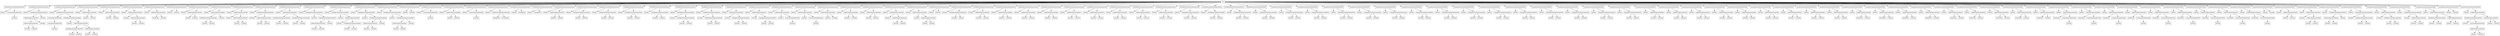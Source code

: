 digraph Ast {
	rankdir=TD;
	node [shape=box];
	139941314341584 [label="Ast"];
	139941314339184 [label="VariableDeclarationStatementNode"];
	139941314341584 -> 139941314339184;
	139941314341008 [label="IdNode"];
	139941314339184 -> 139941314341008;
	139941314338800 [label="UnaryAtomNumberNode"];
	139941314339184 -> 139941314338800;
	139941314340288 [label="IntNode"];
	139941314338800 -> 139941314340288;
	139941314340480 [label="VariableDeclarationStatementNode"];
	139941314341584 -> 139941314340480;
	139941314340912 [label="IdNode"];
	139941314340480 -> 139941314340912;
	139941314341392 [label="MultiplicativeExpressionNode"];
	139941314340480 -> 139941314341392;
	139941314338992 [label="AdditiveExpressionNode"];
	139941314341392 -> 139941314338992;
	139941314342688 [label="AdditiveExpressionNode"];
	139941314338992 -> 139941314342688;
	139941314337936 [label="IntNode"];
	139941314342688 -> 139941314337936;
	139941314339808 [label="IntNode"];
	139941314342688 -> 139941314339808;
	139941314342448 [label="IntNode"];
	139941314338992 -> 139941314342448;
	139941314343120 [label="IntNode"];
	139941314341392 -> 139941314343120;
	139941314343216 [label="VariableDeclarationStatementNode"];
	139941314341584 -> 139941314343216;
	139941314337648 [label="IdNode"];
	139941314343216 -> 139941314337648;
	139941314339424 [label="MultiplicativeExpressionNode"];
	139941314343216 -> 139941314339424;
	139941314341248 [label="UnaryAtomNumberNode"];
	139941314339424 -> 139941314341248;
	139941314343168 [label="UnaryAtomNumberNode"];
	139941314341248 -> 139941314343168;
	139941314341344 [label="IntNode"];
	139941314343168 -> 139941314341344;
	139941314340144 [label="MultiplicativeExpressionNode"];
	139941314339424 -> 139941314340144;
	139941314341536 [label="IntNode"];
	139941314340144 -> 139941314341536;
	139941314340672 [label="AdditiveExpressionNode"];
	139941314340144 -> 139941314340672;
	139941314343504 [label="MultiplicativeExpressionNode"];
	139941314340672 -> 139941314343504;
	139941314344464 [label="IntNode"];
	139941314343504 -> 139941314344464;
	139941314344560 [label="IntNode"];
	139941314343504 -> 139941314344560;
	139941314342736 [label="AdditiveExpressionNode"];
	139941314340672 -> 139941314342736;
	139941314341824 [label="IntNode"];
	139941314342736 -> 139941314341824;
	139941314341728 [label="IntNode"];
	139941314342736 -> 139941314341728;
	139941314338512 [label="VariableDeclarationStatementNode"];
	139941314341584 -> 139941314338512;
	139941314340768 [label="IdNode"];
	139941314338512 -> 139941314340768;
	139941314339088 [label="AdditiveExpressionNode"];
	139941314338512 -> 139941314339088;
	139941314342016 [label="IntNode"];
	139941314339088 -> 139941314342016;
	139941314340048 [label="IntNode"];
	139941314339088 -> 139941314340048;
	139941314344128 [label="VariableDeclarationStatementNode"];
	139941314341584 -> 139941314344128;
	139941314340384 [label="IdNode"];
	139941314344128 -> 139941314340384;
	139941314339376 [label="AdditiveExpressionNode"];
	139941314344128 -> 139941314339376;
	139941314344272 [label="IntNode"];
	139941314339376 -> 139941314344272;
	139941314343840 [label="IntNode"];
	139941314339376 -> 139941314343840;
	139941314341440 [label="VariableDeclarationStatementNode"];
	139941314341584 -> 139941314341440;
	139941314340576 [label="IdNode"];
	139941314341440 -> 139941314340576;
	139941314342928 [label="AdditiveExpressionNode"];
	139941314341440 -> 139941314342928;
	139941314343408 [label="IntNode"];
	139941314342928 -> 139941314343408;
	139941314342784 [label="AdditiveExpressionNode"];
	139941314342928 -> 139941314342784;
	139941314342160 [label="IntNode"];
	139941314342784 -> 139941314342160;
	139941314342352 [label="IntNode"];
	139941314342784 -> 139941314342352;
	139941314343888 [label="VariableDeclarationStatementNode"];
	139941314341584 -> 139941314343888;
	139941314340240 [label="IdNode"];
	139941314343888 -> 139941314340240;
	139941314344320 [label="AdditiveExpressionNode"];
	139941314343888 -> 139941314344320;
	139941314346672 [label="FloatNode"];
	139941314344320 -> 139941314346672;
	139941314344080 [label="IntNode"];
	139941314344320 -> 139941314344080;
	139941314345376 [label="VariableDeclarationStatementNode"];
	139941314341584 -> 139941314345376;
	139941314344800 [label="IdNode"];
	139941314345376 -> 139941314344800;
	139941314344992 [label="IntNode"];
	139941314345376 -> 139941314344992;
	139941314345184 [label="VariableDeclarationStatementNode"];
	139941314341584 -> 139941314345184;
	139941314344176 [label="IdNode"];
	139941314345184 -> 139941314344176;
	139941314346096 [label="AdditiveExpressionNode"];
	139941314345184 -> 139941314346096;
	139941314345040 [label="IdNode"];
	139941314346096 -> 139941314345040;
	139941314345616 [label="IntNode"];
	139941314346096 -> 139941314345616;
	139941314343648 [label="VariableDeclarationStatementNode"];
	139941314341584 -> 139941314343648;
	139941314345808 [label="IdNode"];
	139941314343648 -> 139941314345808;
	139941314337216 [label="AdditiveExpressionNode"];
	139941314343648 -> 139941314337216;
	139941314337792 [label="MultiplicativeExpressionNode"];
	139941314337216 -> 139941314337792;
	139941314343696 [label="IntNode"];
	139941314337792 -> 139941314343696;
	139941314338032 [label="IntNode"];
	139941314337792 -> 139941314338032;
	139941314337312 [label="IntNode"];
	139941314337216 -> 139941314337312;
	139941314336976 [label="VariableDeclarationStatementNode"];
	139941314341584 -> 139941314336976;
	139941314344896 [label="IdNode"];
	139941314336976 -> 139941314344896;
	139941314336592 [label="AdditiveExpressionNode"];
	139941314336976 -> 139941314336592;
	139941314337024 [label="IntNode"];
	139941314336592 -> 139941314337024;
	139941314336640 [label="AdditiveExpressionNode"];
	139941314336592 -> 139941314336640;
	139941314336832 [label="IntNode"];
	139941314336640 -> 139941314336832;
	139941314336736 [label="IntNode"];
	139941314336640 -> 139941314336736;
	139941314336304 [label="VariableDeclarationStatementNode"];
	139941314341584 -> 139941314336304;
	139941314337168 [label="IdNode"];
	139941314336304 -> 139941314337168;
	139941314335920 [label="MultiplicativeExpressionNode"];
	139941314336304 -> 139941314335920;
	139941314336352 [label="IntNode"];
	139941314335920 -> 139941314336352;
	139941314335968 [label="AdditiveExpressionNode"];
	139941314335920 -> 139941314335968;
	139941314336160 [label="IntNode"];
	139941314335968 -> 139941314336160;
	139941314336064 [label="IntNode"];
	139941314335968 -> 139941314336064;
	139941314335632 [label="VariableDeclarationStatementNode"];
	139941314341584 -> 139941314335632;
	139941314336496 [label="IdNode"];
	139941314335632 -> 139941314336496;
	139941314335008 [label="AdditiveExpressionNode"];
	139941314335632 -> 139941314335008;
	139941314335392 [label="MultiplicativeExpressionNode"];
	139941314335008 -> 139941314335392;
	139941314335680 [label="IntNode"];
	139941314335392 -> 139941314335680;
	139941314335488 [label="IntNode"];
	139941314335392 -> 139941314335488;
	139941314335104 [label="MultiplicativeExpressionNode"];
	139941314335008 -> 139941314335104;
	139941314335296 [label="IntNode"];
	139941314335104 -> 139941314335296;
	139941314335200 [label="IntNode"];
	139941314335104 -> 139941314335200;
	139941314334768 [label="VariableDeclarationStatementNode"];
	139941314341584 -> 139941314334768;
	139941314335776 [label="IdNode"];
	139941314334768 -> 139941314335776;
	139941314334144 [label="MultiplicativeExpressionNode"];
	139941314334768 -> 139941314334144;
	139941314334816 [label="IntNode"];
	139941314334144 -> 139941314334816;
	139941314334240 [label="MultiplicativeExpressionNode"];
	139941314334144 -> 139941314334240;
	139941314334432 [label="AdditiveExpressionNode"];
	139941314334240 -> 139941314334432;
	139941314334624 [label="IntNode"];
	139941314334432 -> 139941314334624;
	139941314334528 [label="IntNode"];
	139941314334432 -> 139941314334528;
	139941314334384 [label="IntNode"];
	139941314334240 -> 139941314334384;
	139941314333904 [label="VariableDeclarationStatementNode"];
	139941314341584 -> 139941314333904;
	139941314334960 [label="IdNode"];
	139941314333904 -> 139941314334960;
	139941314333328 [label="MultiplicativeExpressionNode"];
	139941314333904 -> 139941314333328;
	139941314333952 [label="IntNode"];
	139941314333328 -> 139941314333952;
	139941314333376 [label="AdditiveExpressionNode"];
	139941314333328 -> 139941314333376;
	139941314333760 [label="IntNode"];
	139941314333376 -> 139941314333760;
	139941314333472 [label="MultiplicativeExpressionNode"];
	139941314333376 -> 139941314333472;
	139941314333664 [label="IntNode"];
	139941314333472 -> 139941314333664;
	139941314333568 [label="IntNode"];
	139941314333472 -> 139941314333568;
	139941314333040 [label="VariableDeclarationStatementNode"];
	139941314341584 -> 139941314333040;
	139941314334048 [label="IdNode"];
	139941314333040 -> 139941314334048;
	139941314332416 [label="MultiplicativeExpressionNode"];
	139941314333040 -> 139941314332416;
	139941314333088 [label="IntNode"];
	139941314332416 -> 139941314333088;
	139941314332512 [label="MultiplicativeExpressionNode"];
	139941314332416 -> 139941314332512;
	139941314332704 [label="AdditiveExpressionNode"];
	139941314332512 -> 139941314332704;
	139941314332896 [label="IntNode"];
	139941314332704 -> 139941314332896;
	139941314332800 [label="IntNode"];
	139941314332704 -> 139941314332800;
	139941314332656 [label="IntNode"];
	139941314332512 -> 139941314332656;
	139941314332176 [label="VariableDeclarationStatementNode"];
	139941314341584 -> 139941314332176;
	139941314333184 [label="IdNode"];
	139941314332176 -> 139941314333184;
	139941314331552 [label="MultiplicativeExpressionNode"];
	139941314332176 -> 139941314331552;
	139941314332224 [label="IntNode"];
	139941314331552 -> 139941314332224;
	139941314331648 [label="MultiplicativeExpressionNode"];
	139941314331552 -> 139941314331648;
	139941314331840 [label="AdditiveExpressionNode"];
	139941314331648 -> 139941314331840;
	139941314332032 [label="IntNode"];
	139941314331840 -> 139941314332032;
	139941314331936 [label="IntNode"];
	139941314331840 -> 139941314331936;
	139941314331792 [label="IntNode"];
	139941314331648 -> 139941314331792;
	139941314331312 [label="VariableDeclarationStatementNode"];
	139941314341584 -> 139941314331312;
	139941314332320 [label="IdNode"];
	139941314331312 -> 139941314332320;
	139941314331360 [label="IntNode"];
	139941314331312 -> 139941314331360;
	139941314331024 [label="VariableDeclarationStatementNode"];
	139941314341584 -> 139941314331024;
	139941314331456 [label="IdNode"];
	139941314331024 -> 139941314331456;
	139941314330880 [label="UnaryAtomNumberNode"];
	139941314331024 -> 139941314330880;
	139941314331072 [label="IntNode"];
	139941314330880 -> 139941314331072;
	139941314215888 [label="VariableDeclarationStatementNode"];
	139941314341584 -> 139941314215888;
	139941314331168 [label="IdNode"];
	139941314215888 -> 139941314331168;
	139941314215648 [label="AdditiveExpressionNode"];
	139941314215888 -> 139941314215648;
	139941314330688 [label="IdNode"];
	139941314215648 -> 139941314330688;
	139941314215744 [label="IntNode"];
	139941314215648 -> 139941314215744;
	139941314215408 [label="VariableDeclarationStatementNode"];
	139941314341584 -> 139941314215408;
	139941314330784 [label="IdNode"];
	139941314215408 -> 139941314330784;
	139941314215264 [label="UnaryAtomNumberNode"];
	139941314215408 -> 139941314215264;
	139941314215456 [label="IntNode"];
	139941314215264 -> 139941314215456;
	139941314215024 [label="VariableDeclarationStatementNode"];
	139941314341584 -> 139941314215024;
	139941314215600 [label="IdNode"];
	139941314215024 -> 139941314215600;
	139941314214784 [label="AdditiveStringExpressionNode"];
	139941314215024 -> 139941314214784;
	139941314215072 [label="StringNode"];
	139941314214784 -> 139941314215072;
	139941314214880 [label="StringNode"];
	139941314214784 -> 139941314214880;
	139941314214544 [label="VariableDeclarationStatementNode"];
	139941314341584 -> 139941314214544;
	139941314215168 [label="IdNode"];
	139941314214544 -> 139941314215168;
	139941314214592 [label="StringNode"];
	139941314214544 -> 139941314214592;
	139941314214256 [label="VariableDeclarationStatementNode"];
	139941314341584 -> 139941314214256;
	139941314214688 [label="IdNode"];
	139941314214256 -> 139941314214688;
	139941314214304 [label="StringNode"];
	139941314214256 -> 139941314214304;
	139941314213968 [label="VariableDeclarationStatementNode"];
	139941314341584 -> 139941314213968;
	139941314214400 [label="IdNode"];
	139941314213968 -> 139941314214400;
	139941314213728 [label="AdditiveExpressionNode"];
	139941314213968 -> 139941314213728;
	139941314214016 [label="IntNode"];
	139941314213728 -> 139941314214016;
	139941314213824 [label="IdNode"];
	139941314213728 -> 139941314213824;
	139941314213488 [label="VariableDeclarationStatementNode"];
	139941314341584 -> 139941314213488;
	139941314214112 [label="IdNode"];
	139941314213488 -> 139941314214112;
	139941314213248 [label="MultiplicativeExpressionNode"];
	139941314213488 -> 139941314213248;
	139941314213536 [label="IdNode"];
	139941314213248 -> 139941314213536;
	139941314213344 [label="IntNode"];
	139941314213248 -> 139941314213344;
	139941314213008 [label="VariableDeclarationStatementNode"];
	139941314341584 -> 139941314213008;
	139941314213680 [label="IdNode"];
	139941314213008 -> 139941314213680;
	139941314212768 [label="MultiplicativeExpressionNode"];
	139941314213008 -> 139941314212768;
	139941314213056 [label="IntNode"];
	139941314212768 -> 139941314213056;
	139941314212864 [label="IntNode"];
	139941314212768 -> 139941314212864;
	139941314212528 [label="VariableDeclarationStatementNode"];
	139941314341584 -> 139941314212528;
	139941314213152 [label="IdNode"];
	139941314212528 -> 139941314213152;
	139941314212288 [label="MultiplicativeExpressionNode"];
	139941314212528 -> 139941314212288;
	139941314212576 [label="IntNode"];
	139941314212288 -> 139941314212576;
	139941314212384 [label="IntNode"];
	139941314212288 -> 139941314212384;
	139941314212048 [label="VariableDeclarationStatementNode"];
	139941314341584 -> 139941314212048;
	139941314212672 [label="IdNode"];
	139941314212048 -> 139941314212672;
	139941314211808 [label="MultiplicativeExpressionNode"];
	139941314212048 -> 139941314211808;
	139941314212096 [label="IntNode"];
	139941314211808 -> 139941314212096;
	139941314211904 [label="IntNode"];
	139941314211808 -> 139941314211904;
	139941314211568 [label="VariableDeclarationStatementNode"];
	139941314341584 -> 139941314211568;
	139941314212192 [label="IdNode"];
	139941314211568 -> 139941314212192;
	139941314211136 [label="MultiplicativeExpressionNode"];
	139941314211568 -> 139941314211136;
	139941314211616 [label="IntNode"];
	139941314211136 -> 139941314211616;
	139941314211232 [label="MultiplicativeExpressionNode"];
	139941314211136 -> 139941314211232;
	139941314211424 [label="IntNode"];
	139941314211232 -> 139941314211424;
	139941314211328 [label="IntNode"];
	139941314211232 -> 139941314211328;
	139941314210896 [label="VariableDeclarationStatementNode"];
	139941314341584 -> 139941314210896;
	139941314211712 [label="IdNode"];
	139941314210896 -> 139941314211712;
	139941314210464 [label="MultiplicativeExpressionNode"];
	139941314210896 -> 139941314210464;
	139941314210944 [label="IntNode"];
	139941314210464 -> 139941314210944;
	139941314210560 [label="MultiplicativeExpressionNode"];
	139941314210464 -> 139941314210560;
	139941314210752 [label="IntNode"];
	139941314210560 -> 139941314210752;
	139941314210656 [label="IntNode"];
	139941314210560 -> 139941314210656;
	139941314210224 [label="VariableDeclarationStatementNode"];
	139941314341584 -> 139941314210224;
	139941314211040 [label="IdNode"];
	139941314210224 -> 139941314211040;
	139941314209792 [label="AdditiveExpressionNode"];
	139941314210224 -> 139941314209792;
	139941314210272 [label="IntNode"];
	139941314209792 -> 139941314210272;
	139941314209888 [label="MultiplicativeExpressionNode"];
	139941314209792 -> 139941314209888;
	139941314210080 [label="IntNode"];
	139941314209888 -> 139941314210080;
	139941314209984 [label="IntNode"];
	139941314209888 -> 139941314209984;
	139941314209552 [label="VariableDeclarationStatementNode"];
	139941314341584 -> 139941314209552;
	139941314210368 [label="IdNode"];
	139941314209552 -> 139941314210368;
	139941314209120 [label="AdditiveExpressionNode"];
	139941314209552 -> 139941314209120;
	139941314209600 [label="IntNode"];
	139941314209120 -> 139941314209600;
	139941314209216 [label="MultiplicativeExpressionNode"];
	139941314209120 -> 139941314209216;
	139941314209408 [label="IntNode"];
	139941314209216 -> 139941314209408;
	139941314209312 [label="IntNode"];
	139941314209216 -> 139941314209312;
	139941314208880 [label="VariableDeclarationStatementNode"];
	139941314341584 -> 139941314208880;
	139941314209744 [label="IdNode"];
	139941314208880 -> 139941314209744;
	139941314208544 [label="AdditiveExpressionNode"];
	139941314208880 -> 139941314208544;
	139941314208928 [label="IntNode"];
	139941314208544 -> 139941314208928;
	139941314208640 [label="UnaryAtomNumberNode"];
	139941314208544 -> 139941314208640;
	139941314208736 [label="IntNode"];
	139941314208640 -> 139941314208736;
	139941314208304 [label="VariableDeclarationStatementNode"];
	139941314341584 -> 139941314208304;
	139941314209072 [label="IdNode"];
	139941314208304 -> 139941314209072;
	139941314207968 [label="AdditiveExpressionNode"];
	139941314208304 -> 139941314207968;
	139941314208352 [label="IntNode"];
	139941314207968 -> 139941314208352;
	139941314208064 [label="UnaryAtomNumberNode"];
	139941314207968 -> 139941314208064;
	139941314208160 [label="IntNode"];
	139941314208064 -> 139941314208160;
	139941314207728 [label="VariableDeclarationStatementNode"];
	139941314341584 -> 139941314207728;
	139941314208496 [label="IdNode"];
	139941314207728 -> 139941314208496;
	139941314207488 [label="AdditiveExpressionNode"];
	139941314207728 -> 139941314207488;
	139941314207776 [label="IntNode"];
	139941314207488 -> 139941314207776;
	139941314207584 [label="IntNode"];
	139941314207488 -> 139941314207584;
	139941314207248 [label="VariableDeclarationStatementNode"];
	139941314341584 -> 139941314207248;
	139941314207920 [label="IdNode"];
	139941314207248 -> 139941314207920;
	139941314207008 [label="AdditiveExpressionNode"];
	139941314207248 -> 139941314207008;
	139941314207296 [label="IntNode"];
	139941314207008 -> 139941314207296;
	139941314207104 [label="IntNode"];
	139941314207008 -> 139941314207104;
	139941314206768 [label="VariableDeclarationStatementNode"];
	139941314341584 -> 139941314206768;
	139941314207440 [label="IdNode"];
	139941314206768 -> 139941314207440;
	139941314206528 [label="AdditiveExpressionNode"];
	139941314206768 -> 139941314206528;
	139941314206816 [label="IntNode"];
	139941314206528 -> 139941314206816;
	139941314206624 [label="IntNode"];
	139941314206528 -> 139941314206624;
	139941314206288 [label="VariableDeclarationStatementNode"];
	139941314341584 -> 139941314206288;
	139941314206960 [label="IdNode"];
	139941314206288 -> 139941314206960;
	139941314205904 [label="AdditiveExpressionNode"];
	139941314206288 -> 139941314205904;
	139941314206336 [label="IntNode"];
	139941314205904 -> 139941314206336;
	139941314205952 [label="AdditiveExpressionNode"];
	139941314205904 -> 139941314205952;
	139941314206144 [label="IntNode"];
	139941314205952 -> 139941314206144;
	139941314206048 [label="IntNode"];
	139941314205952 -> 139941314206048;
	139941314205616 [label="VariableDeclarationStatementNode"];
	139941314341584 -> 139941314205616;
	139941314206480 [label="IdNode"];
	139941314205616 -> 139941314206480;
	139941314205232 [label="AdditiveExpressionNode"];
	139941314205616 -> 139941314205232;
	139941314205664 [label="IntNode"];
	139941314205232 -> 139941314205664;
	139941314205280 [label="AdditiveExpressionNode"];
	139941314205232 -> 139941314205280;
	139941314205472 [label="IdNode"];
	139941314205280 -> 139941314205472;
	139941314205376 [label="IntNode"];
	139941314205280 -> 139941314205376;
	139941314204944 [label="VariableDeclarationStatementNode"];
	139941314341584 -> 139941314204944;
	139941314205808 [label="IdNode"];
	139941314204944 -> 139941314205808;
	139941314204992 [label="IntNode"];
	139941314204944 -> 139941314204992;
	139941314204656 [label="VariableDeclarationStatementNode"];
	139941314341584 -> 139941314204656;
	139941314205136 [label="IdNode"];
	139941314204656 -> 139941314205136;
	139941314204416 [label="MultiplicativeExpressionNode"];
	139941314204656 -> 139941314204416;
	139941314204704 [label="IntNode"];
	139941314204416 -> 139941314204704;
	139941314204512 [label="IdNode"];
	139941314204416 -> 139941314204512;
	139941314204176 [label="VariableDeclarationStatementNode"];
	139941314341584 -> 139941314204176;
	139941314204800 [label="IdNode"];
	139941314204176 -> 139941314204800;
	139941314203936 [label="AdditiveExpressionNode"];
	139941314204176 -> 139941314203936;
	139941314204224 [label="IntNode"];
	139941314203936 -> 139941314204224;
	139941314204032 [label="IntNode"];
	139941314203936 -> 139941314204032;
	139941314203696 [label="VariableDeclarationStatementNode"];
	139941314341584 -> 139941314203696;
	139941314204320 [label="IdNode"];
	139941314203696 -> 139941314204320;
	139941314203456 [label="AdditiveExpressionNode"];
	139941314203696 -> 139941314203456;
	139941314203744 [label="IntNode"];
	139941314203456 -> 139941314203744;
	139941314203552 [label="IntNode"];
	139941314203456 -> 139941314203552;
	139941314203216 [label="VariableDeclarationStatementNode"];
	139941314341584 -> 139941314203216;
	139941314203888 [label="IdNode"];
	139941314203216 -> 139941314203888;
	139941314202976 [label="AdditiveExpressionNode"];
	139941314203216 -> 139941314202976;
	139941314203264 [label="IntNode"];
	139941314202976 -> 139941314203264;
	139941314203072 [label="IntNode"];
	139941314202976 -> 139941314203072;
	139941314202736 [label="VariableDeclarationStatementNode"];
	139941314341584 -> 139941314202736;
	139941314203408 [label="IdNode"];
	139941314202736 -> 139941314203408;
	139941314202496 [label="AdditiveExpressionNode"];
	139941314202736 -> 139941314202496;
	139941314202784 [label="IntNode"];
	139941314202496 -> 139941314202784;
	139941314202592 [label="IntNode"];
	139941314202496 -> 139941314202592;
	139941314202256 [label="VariableDeclarationStatementNode"];
	139941314341584 -> 139941314202256;
	139941314202928 [label="IdNode"];
	139941314202256 -> 139941314202928;
	139941314202016 [label="AdditiveExpressionNode"];
	139941314202256 -> 139941314202016;
	139941314202304 [label="IntNode"];
	139941314202016 -> 139941314202304;
	139941314202112 [label="IntNode"];
	139941314202016 -> 139941314202112;
	139941314201776 [label="VariableDeclarationStatementNode"];
	139941314341584 -> 139941314201776;
	139941314202448 [label="IdNode"];
	139941314201776 -> 139941314202448;
	139941314201536 [label="AdditiveExpressionNode"];
	139941314201776 -> 139941314201536;
	139941314201824 [label="IntNode"];
	139941314201536 -> 139941314201824;
	139941314201632 [label="IntNode"];
	139941314201536 -> 139941314201632;
	139941314201296 [label="VariableDeclarationStatementNode"];
	139941314341584 -> 139941314201296;
	139941314201968 [label="IdNode"];
	139941314201296 -> 139941314201968;
	139941314201056 [label="AdditiveExpressionNode"];
	139941314201296 -> 139941314201056;
	139941314201344 [label="IntNode"];
	139941314201056 -> 139941314201344;
	139941314201152 [label="IntNode"];
	139941314201056 -> 139941314201152;
	139941314200816 [label="VariableDeclarationStatementNode"];
	139941314341584 -> 139941314200816;
	139941314201488 [label="IdNode"];
	139941314200816 -> 139941314201488;
	139941314200576 [label="AdditiveExpressionNode"];
	139941314200816 -> 139941314200576;
	139941314200864 [label="IntNode"];
	139941314200576 -> 139941314200864;
	139941314200672 [label="IntNode"];
	139941314200576 -> 139941314200672;
	139941314200336 [label="VariableDeclarationStatementNode"];
	139941314341584 -> 139941314200336;
	139941314201008 [label="IdNode"];
	139941314200336 -> 139941314201008;
	139941314200096 [label="AdditiveExpressionNode"];
	139941314200336 -> 139941314200096;
	139941314200384 [label="IntNode"];
	139941314200096 -> 139941314200384;
	139941314200192 [label="IntNode"];
	139941314200096 -> 139941314200192;
	139941314199856 [label="VariableDeclarationStatementNode"];
	139941314341584 -> 139941314199856;
	139941314200528 [label="IdNode"];
	139941314199856 -> 139941314200528;
	139941314166736 [label="MultiplicativeExpressionNode"];
	139941314199856 -> 139941314166736;
	139941314199760 [label="IntNode"];
	139941314166736 -> 139941314199760;
	139941314199664 [label="IntNode"];
	139941314166736 -> 139941314199664;
	139941314166496 [label="VariableDeclarationStatementNode"];
	139941314341584 -> 139941314166496;
	139941314200048 [label="IdNode"];
	139941314166496 -> 139941314200048;
	139941314166256 [label="MultiplicativeExpressionNode"];
	139941314166496 -> 139941314166256;
	139941314166544 [label="IntNode"];
	139941314166256 -> 139941314166544;
	139941314166352 [label="IntNode"];
	139941314166256 -> 139941314166352;
	139941314166016 [label="VariableDeclarationStatementNode"];
	139941314341584 -> 139941314166016;
	139941314166640 [label="IdNode"];
	139941314166016 -> 139941314166640;
	139941314165776 [label="MultiplicativeExpressionNode"];
	139941314166016 -> 139941314165776;
	139941314166064 [label="IntNode"];
	139941314165776 -> 139941314166064;
	139941314165872 [label="IntNode"];
	139941314165776 -> 139941314165872;
	139941314165536 [label="VariableDeclarationStatementNode"];
	139941314341584 -> 139941314165536;
	139941314166160 [label="IdNode"];
	139941314165536 -> 139941314166160;
	139941314165296 [label="MultiplicativeExpressionNode"];
	139941314165536 -> 139941314165296;
	139941314165584 [label="IntNode"];
	139941314165296 -> 139941314165584;
	139941314165392 [label="IntNode"];
	139941314165296 -> 139941314165392;
	139941314165056 [label="VariableDeclarationStatementNode"];
	139941314341584 -> 139941314165056;
	139941314165680 [label="IdNode"];
	139941314165056 -> 139941314165680;
	139941314164816 [label="MultiplicativeExpressionNode"];
	139941314165056 -> 139941314164816;
	139941314165104 [label="IntNode"];
	139941314164816 -> 139941314165104;
	139941314164912 [label="IntNode"];
	139941314164816 -> 139941314164912;
	139941314164576 [label="VariableDeclarationStatementNode"];
	139941314341584 -> 139941314164576;
	139941314165200 [label="IdNode"];
	139941314164576 -> 139941314165200;
	139941314164336 [label="MultiplicativeExpressionNode"];
	139941314164576 -> 139941314164336;
	139941314164624 [label="IntNode"];
	139941314164336 -> 139941314164624;
	139941314164432 [label="IntNode"];
	139941314164336 -> 139941314164432;
	139941314164096 [label="VariableDeclarationStatementNode"];
	139941314341584 -> 139941314164096;
	139941314164720 [label="IdNode"];
	139941314164096 -> 139941314164720;
	139941314163856 [label="MultiplicativeExpressionNode"];
	139941314164096 -> 139941314163856;
	139941314164144 [label="IntNode"];
	139941314163856 -> 139941314164144;
	139941314163952 [label="IntNode"];
	139941314163856 -> 139941314163952;
	139941314163616 [label="VariableDeclarationStatementNode"];
	139941314341584 -> 139941314163616;
	139941314164240 [label="IdNode"];
	139941314163616 -> 139941314164240;
	139941314163376 [label="MultiplicativeExpressionNode"];
	139941314163616 -> 139941314163376;
	139941314163664 [label="IntNode"];
	139941314163376 -> 139941314163664;
	139941314163472 [label="IntNode"];
	139941314163376 -> 139941314163472;
	139941314163136 [label="VariableDeclarationStatementNode"];
	139941314341584 -> 139941314163136;
	139941314163760 [label="IdNode"];
	139941314163136 -> 139941314163760;
	139941314162896 [label="MultiplicativeExpressionNode"];
	139941314163136 -> 139941314162896;
	139941314163184 [label="IntNode"];
	139941314162896 -> 139941314163184;
	139941314162992 [label="IntNode"];
	139941314162896 -> 139941314162992;
	139941314162656 [label="VariableDeclarationStatementNode"];
	139941314341584 -> 139941314162656;
	139941314163280 [label="IdNode"];
	139941314162656 -> 139941314163280;
	139941314162416 [label="MultiplicativeExpressionNode"];
	139941314162656 -> 139941314162416;
	139941314162704 [label="IntNode"];
	139941314162416 -> 139941314162704;
	139941314162512 [label="IntNode"];
	139941314162416 -> 139941314162512;
	139941314162176 [label="VariableDeclarationStatementNode"];
	139941314341584 -> 139941314162176;
	139941314162800 [label="IdNode"];
	139941314162176 -> 139941314162800;
	139941314161936 [label="MultiplicativeExpressionNode"];
	139941314162176 -> 139941314161936;
	139941314162224 [label="IntNode"];
	139941314161936 -> 139941314162224;
	139941314162032 [label="IntNode"];
	139941314161936 -> 139941314162032;
	139941314161696 [label="VariableDeclarationStatementNode"];
	139941314341584 -> 139941314161696;
	139941314162320 [label="IdNode"];
	139941314161696 -> 139941314162320;
	139941314161456 [label="MultiplicativeExpressionNode"];
	139941314161696 -> 139941314161456;
	139941314161744 [label="IntNode"];
	139941314161456 -> 139941314161744;
	139941314161552 [label="IntNode"];
	139941314161456 -> 139941314161552;
	139941314161216 [label="VariableDeclarationStatementNode"];
	139941314341584 -> 139941314161216;
	139941314161840 [label="IdNode"];
	139941314161216 -> 139941314161840;
	139941314160976 [label="MultiplicativeExpressionNode"];
	139941314161216 -> 139941314160976;
	139941314161264 [label="IntNode"];
	139941314160976 -> 139941314161264;
	139941314161072 [label="IntNode"];
	139941314160976 -> 139941314161072;
	139941314160736 [label="VariableDeclarationStatementNode"];
	139941314341584 -> 139941314160736;
	139941314161360 [label="IdNode"];
	139941314160736 -> 139941314161360;
	139941314160496 [label="MultiplicativeExpressionNode"];
	139941314160736 -> 139941314160496;
	139941314160784 [label="IntNode"];
	139941314160496 -> 139941314160784;
	139941314160592 [label="IntNode"];
	139941314160496 -> 139941314160592;
	139941314160256 [label="VariableDeclarationStatementNode"];
	139941314341584 -> 139941314160256;
	139941314160880 [label="IdNode"];
	139941314160256 -> 139941314160880;
	139941314160016 [label="MultiplicativeExpressionNode"];
	139941314160256 -> 139941314160016;
	139941314160304 [label="IntNode"];
	139941314160016 -> 139941314160304;
	139941314160112 [label="IntNode"];
	139941314160016 -> 139941314160112;
	139941314159776 [label="VariableDeclarationStatementNode"];
	139941314341584 -> 139941314159776;
	139941314160400 [label="IdNode"];
	139941314159776 -> 139941314160400;
	139941314159536 [label="MultiplicativeExpressionNode"];
	139941314159776 -> 139941314159536;
	139941314159824 [label="IntNode"];
	139941314159536 -> 139941314159824;
	139941314159632 [label="IntNode"];
	139941314159536 -> 139941314159632;
	139941314159296 [label="VariableDeclarationStatementNode"];
	139941314341584 -> 139941314159296;
	139941314159920 [label="IdNode"];
	139941314159296 -> 139941314159920;
	139941314159056 [label="MultiplicativeExpressionNode"];
	139941314159296 -> 139941314159056;
	139941314159344 [label="IntNode"];
	139941314159056 -> 139941314159344;
	139941314159152 [label="IntNode"];
	139941314159056 -> 139941314159152;
	139941314158816 [label="VariableDeclarationStatementNode"];
	139941314341584 -> 139941314158816;
	139941314159440 [label="IdNode"];
	139941314158816 -> 139941314159440;
	139941314158576 [label="MultiplicativeExpressionNode"];
	139941314158816 -> 139941314158576;
	139941314158864 [label="IntNode"];
	139941314158576 -> 139941314158864;
	139941314158672 [label="IntNode"];
	139941314158576 -> 139941314158672;
	139941314158336 [label="VariableDeclarationStatementNode"];
	139941314341584 -> 139941314158336;
	139941314158960 [label="IdNode"];
	139941314158336 -> 139941314158960;
	139941314158096 [label="AdditiveExpressionNode"];
	139941314158336 -> 139941314158096;
	139941314158384 [label="IntNode"];
	139941314158096 -> 139941314158384;
	139941314158192 [label="IntNode"];
	139941314158096 -> 139941314158192;
	139941314157856 [label="VariableDeclarationStatementNode"];
	139941314341584 -> 139941314157856;
	139941314158480 [label="IdNode"];
	139941314157856 -> 139941314158480;
	139941314157616 [label="AdditiveExpressionNode"];
	139941314157856 -> 139941314157616;
	139941314157904 [label="IntNode"];
	139941314157616 -> 139941314157904;
	139941314157712 [label="IntNode"];
	139941314157616 -> 139941314157712;
	139941314157376 [label="VariableDeclarationStatementNode"];
	139941314341584 -> 139941314157376;
	139941314158048 [label="IdNode"];
	139941314157376 -> 139941314158048;
	139941314157136 [label="AdditiveExpressionNode"];
	139941314157376 -> 139941314157136;
	139941314157424 [label="IntNode"];
	139941314157136 -> 139941314157424;
	139941314157232 [label="IntNode"];
	139941314157136 -> 139941314157232;
	139941314156896 [label="VariableDeclarationStatementNode"];
	139941314341584 -> 139941314156896;
	139941314157568 [label="IdNode"];
	139941314156896 -> 139941314157568;
	139941314156656 [label="AdditiveExpressionNode"];
	139941314156896 -> 139941314156656;
	139941314156944 [label="IntNode"];
	139941314156656 -> 139941314156944;
	139941314156752 [label="IntNode"];
	139941314156656 -> 139941314156752;
	139941314156416 [label="VariableDeclarationStatementNode"];
	139941314341584 -> 139941314156416;
	139941314157088 [label="IdNode"];
	139941314156416 -> 139941314157088;
	139941314156176 [label="AdditiveExpressionNode"];
	139941314156416 -> 139941314156176;
	139941314156464 [label="IntNode"];
	139941314156176 -> 139941314156464;
	139941314156272 [label="IntNode"];
	139941314156176 -> 139941314156272;
	139941314155936 [label="VariableDeclarationStatementNode"];
	139941314341584 -> 139941314155936;
	139941314156608 [label="IdNode"];
	139941314155936 -> 139941314156608;
	139941314155648 [label="AdditiveExpressionNode"];
	139941314155936 -> 139941314155648;
	139941314155984 [label="IntNode"];
	139941314155648 -> 139941314155984;
	139941314155744 [label="IntNode"];
	139941314155648 -> 139941314155744;
	139941314155408 [label="VariableDeclarationStatementNode"];
	139941314341584 -> 139941314155408;
	139941314156128 [label="IdNode"];
	139941314155408 -> 139941314156128;
	139941314155168 [label="AdditiveExpressionNode"];
	139941314155408 -> 139941314155168;
	139941314155456 [label="IntNode"];
	139941314155168 -> 139941314155456;
	139941314155264 [label="IntNode"];
	139941314155168 -> 139941314155264;
	139941314154928 [label="VariableDeclarationStatementNode"];
	139941314341584 -> 139941314154928;
	139941314155600 [label="IdNode"];
	139941314154928 -> 139941314155600;
	139941314154688 [label="AdditiveExpressionNode"];
	139941314154928 -> 139941314154688;
	139941314154976 [label="IntNode"];
	139941314154688 -> 139941314154976;
	139941314154784 [label="IntNode"];
	139941314154688 -> 139941314154784;
	139941314154448 [label="VariableDeclarationStatementNode"];
	139941314341584 -> 139941314154448;
	139941314155120 [label="IdNode"];
	139941314154448 -> 139941314155120;
	139941314154208 [label="AdditiveExpressionNode"];
	139941314154448 -> 139941314154208;
	139941314154496 [label="IntNode"];
	139941314154208 -> 139941314154496;
	139941314154304 [label="IntNode"];
	139941314154208 -> 139941314154304;
	139941314153968 [label="VariableDeclarationStatementNode"];
	139941314341584 -> 139941314153968;
	139941314154640 [label="IdNode"];
	139941314153968 -> 139941314154640;
	139941314153728 [label="AdditiveExpressionNode"];
	139941314153968 -> 139941314153728;
	139941314154016 [label="FloatNode"];
	139941314153728 -> 139941314154016;
	139941314153824 [label="IntNode"];
	139941314153728 -> 139941314153824;
	139941314153488 [label="VariableDeclarationStatementNode"];
	139941314341584 -> 139941314153488;
	139941314154160 [label="IdNode"];
	139941314153488 -> 139941314154160;
	139941314153248 [label="AdditiveExpressionNode"];
	139941314153488 -> 139941314153248;
	139941314153536 [label="FloatNode"];
	139941314153248 -> 139941314153536;
	139941314153344 [label="IntNode"];
	139941314153248 -> 139941314153344;
	139941314153008 [label="VariableDeclarationStatementNode"];
	139941314341584 -> 139941314153008;
	139941314153680 [label="IdNode"];
	139941314153008 -> 139941314153680;
	139941314152768 [label="AdditiveExpressionNode"];
	139941314153008 -> 139941314152768;
	139941314153056 [label="FloatNode"];
	139941314152768 -> 139941314153056;
	139941314152864 [label="IntNode"];
	139941314152768 -> 139941314152864;
	139941314152528 [label="VariableDeclarationStatementNode"];
	139941314341584 -> 139941314152528;
	139941314153200 [label="IdNode"];
	139941314152528 -> 139941314153200;
	139941314152288 [label="AdditiveExpressionNode"];
	139941314152528 -> 139941314152288;
	139941314152576 [label="FloatNode"];
	139941314152288 -> 139941314152576;
	139941314152384 [label="IntNode"];
	139941314152288 -> 139941314152384;
	139941314152048 [label="VariableDeclarationStatementNode"];
	139941314341584 -> 139941314152048;
	139941314152720 [label="IdNode"];
	139941314152048 -> 139941314152720;
	139941314151808 [label="AdditiveExpressionNode"];
	139941314152048 -> 139941314151808;
	139941314152096 [label="FloatNode"];
	139941314151808 -> 139941314152096;
	139941314151904 [label="IntNode"];
	139941314151808 -> 139941314151904;
	139941314151568 [label="VariableDeclarationStatementNode"];
	139941314341584 -> 139941314151568;
	139941314152240 [label="IdNode"];
	139941314151568 -> 139941314152240;
	139941314151328 [label="AdditiveExpressionNode"];
	139941314151568 -> 139941314151328;
	139941314151616 [label="FloatNode"];
	139941314151328 -> 139941314151616;
	139941314151424 [label="IntNode"];
	139941314151328 -> 139941314151424;
	139941314151088 [label="VariableDeclarationStatementNode"];
	139941314341584 -> 139941314151088;
	139941314151760 [label="IdNode"];
	139941314151088 -> 139941314151760;
	139941314150848 [label="AdditiveExpressionNode"];
	139941314151088 -> 139941314150848;
	139941314151136 [label="FloatNode"];
	139941314150848 -> 139941314151136;
	139941314150944 [label="IntNode"];
	139941314150848 -> 139941314150944;
	139941314150608 [label="VariableDeclarationStatementNode"];
	139941314341584 -> 139941314150608;
	139941314151280 [label="IdNode"];
	139941314150608 -> 139941314151280;
	139941314133920 [label="AdditiveExpressionNode"];
	139941314150608 -> 139941314133920;
	139941314150656 [label="FloatNode"];
	139941314133920 -> 139941314150656;
	139941314150464 [label="IntNode"];
	139941314133920 -> 139941314150464;
	139941314133680 [label="VariableDeclarationStatementNode"];
	139941314341584 -> 139941314133680;
	139941314150800 [label="IdNode"];
	139941314133680 -> 139941314150800;
	139941314133440 [label="AdditiveExpressionNode"];
	139941314133680 -> 139941314133440;
	139941314133728 [label="FloatNode"];
	139941314133440 -> 139941314133728;
	139941314133536 [label="IntNode"];
	139941314133440 -> 139941314133536;
	139941314133200 [label="VariableDeclarationStatementNode"];
	139941314341584 -> 139941314133200;
	139941314133872 [label="IdNode"];
	139941314133200 -> 139941314133872;
	139941314132864 [label="AdditiveExpressionNode"];
	139941314133200 -> 139941314132864;
	139941314133248 [label="FloatNode"];
	139941314132864 -> 139941314133248;
	139941314132960 [label="UnaryAtomNumberNode"];
	139941314132864 -> 139941314132960;
	139941314133056 [label="IntNode"];
	139941314132960 -> 139941314133056;
	139941314132624 [label="VariableDeclarationStatementNode"];
	139941314341584 -> 139941314132624;
	139941314133392 [label="IdNode"];
	139941314132624 -> 139941314133392;
	139941314132288 [label="AdditiveExpressionNode"];
	139941314132624 -> 139941314132288;
	139941314132672 [label="FloatNode"];
	139941314132288 -> 139941314132672;
	139941314132384 [label="UnaryAtomNumberNode"];
	139941314132288 -> 139941314132384;
	139941314132480 [label="IntNode"];
	139941314132384 -> 139941314132480;
	139941314132048 [label="VariableDeclarationStatementNode"];
	139941314341584 -> 139941314132048;
	139941314132816 [label="IdNode"];
	139941314132048 -> 139941314132816;
	139941314131712 [label="AdditiveExpressionNode"];
	139941314132048 -> 139941314131712;
	139941314132096 [label="FloatNode"];
	139941314131712 -> 139941314132096;
	139941314131808 [label="UnaryAtomNumberNode"];
	139941314131712 -> 139941314131808;
	139941314131904 [label="IntNode"];
	139941314131808 -> 139941314131904;
	139941314131472 [label="VariableDeclarationStatementNode"];
	139941314341584 -> 139941314131472;
	139941314132240 [label="IdNode"];
	139941314131472 -> 139941314132240;
	139941314131136 [label="AdditiveExpressionNode"];
	139941314131472 -> 139941314131136;
	139941314131520 [label="FloatNode"];
	139941314131136 -> 139941314131520;
	139941314131232 [label="UnaryAtomNumberNode"];
	139941314131136 -> 139941314131232;
	139941314131328 [label="IntNode"];
	139941314131232 -> 139941314131328;
	139941314130896 [label="VariableDeclarationStatementNode"];
	139941314341584 -> 139941314130896;
	139941314131664 [label="IdNode"];
	139941314130896 -> 139941314131664;
	139941314130560 [label="AdditiveExpressionNode"];
	139941314130896 -> 139941314130560;
	139941314130944 [label="FloatNode"];
	139941314130560 -> 139941314130944;
	139941314130656 [label="UnaryAtomNumberNode"];
	139941314130560 -> 139941314130656;
	139941314130752 [label="IntNode"];
	139941314130656 -> 139941314130752;
	139941314130320 [label="VariableDeclarationStatementNode"];
	139941314341584 -> 139941314130320;
	139941314131088 [label="IdNode"];
	139941314130320 -> 139941314131088;
	139941314129984 [label="AdditiveExpressionNode"];
	139941314130320 -> 139941314129984;
	139941314130368 [label="FloatNode"];
	139941314129984 -> 139941314130368;
	139941314130080 [label="UnaryAtomNumberNode"];
	139941314129984 -> 139941314130080;
	139941314130176 [label="IntNode"];
	139941314130080 -> 139941314130176;
	139941314129744 [label="VariableDeclarationStatementNode"];
	139941314341584 -> 139941314129744;
	139941314130512 [label="IdNode"];
	139941314129744 -> 139941314130512;
	139941314129408 [label="AdditiveExpressionNode"];
	139941314129744 -> 139941314129408;
	139941314129792 [label="FloatNode"];
	139941314129408 -> 139941314129792;
	139941314129504 [label="UnaryAtomNumberNode"];
	139941314129408 -> 139941314129504;
	139941314129600 [label="IntNode"];
	139941314129504 -> 139941314129600;
	139941314129168 [label="VariableDeclarationStatementNode"];
	139941314341584 -> 139941314129168;
	139941314129936 [label="IdNode"];
	139941314129168 -> 139941314129936;
	139941314128832 [label="AdditiveExpressionNode"];
	139941314129168 -> 139941314128832;
	139941314129216 [label="FloatNode"];
	139941314128832 -> 139941314129216;
	139941314128928 [label="UnaryAtomNumberNode"];
	139941314128832 -> 139941314128928;
	139941314129024 [label="IntNode"];
	139941314128928 -> 139941314129024;
	139941314128592 [label="VariableDeclarationStatementNode"];
	139941314341584 -> 139941314128592;
	139941314129360 [label="IdNode"];
	139941314128592 -> 139941314129360;
	139941314128256 [label="AdditiveExpressionNode"];
	139941314128592 -> 139941314128256;
	139941314128640 [label="FloatNode"];
	139941314128256 -> 139941314128640;
	139941314128352 [label="UnaryAtomNumberNode"];
	139941314128256 -> 139941314128352;
	139941314128448 [label="IntNode"];
	139941314128352 -> 139941314128448;
	139941314128016 [label="VariableDeclarationStatementNode"];
	139941314341584 -> 139941314128016;
	139941314128784 [label="IdNode"];
	139941314128016 -> 139941314128784;
	139941314128064 [label="IntNode"];
	139941314128016 -> 139941314128064;
	139941314127728 [label="VariableDeclarationStatementNode"];
	139941314341584 -> 139941314127728;
	139941314128208 [label="IdNode"];
	139941314127728 -> 139941314128208;
	139941314127488 [label="AdditiveExpressionNode"];
	139941314127728 -> 139941314127488;
	139941314127776 [label="IdNode"];
	139941314127488 -> 139941314127776;
	139941314127584 [label="IntNode"];
	139941314127488 -> 139941314127584;
	139941314127248 [label="VariableDeclarationStatementNode"];
	139941314341584 -> 139941314127248;
	139941314127872 [label="IdNode"];
	139941314127248 -> 139941314127872;
	139941314126864 [label="AdditiveExpressionNode"];
	139941314127248 -> 139941314126864;
	139941314127296 [label="IntNode"];
	139941314126864 -> 139941314127296;
	139941314126912 [label="AdditiveExpressionNode"];
	139941314126864 -> 139941314126912;
	139941314127104 [label="IntNode"];
	139941314126912 -> 139941314127104;
	139941314127008 [label="IntNode"];
	139941314126912 -> 139941314127008;
	139941314126576 [label="VariableDeclarationStatementNode"];
	139941314341584 -> 139941314126576;
	139941314127440 [label="IdNode"];
	139941314126576 -> 139941314127440;
	139941314126144 [label="MultiplicativeExpressionNode"];
	139941314126576 -> 139941314126144;
	139941314126336 [label="AdditiveExpressionNode"];
	139941314126144 -> 139941314126336;
	139941314126624 [label="IntNode"];
	139941314126336 -> 139941314126624;
	139941314126432 [label="IntNode"];
	139941314126336 -> 139941314126432;
	139941314126288 [label="IntNode"];
	139941314126144 -> 139941314126288;
	139941314125904 [label="VariableDeclarationStatementNode"];
	139941314341584 -> 139941314125904;
	139941314126768 [label="IdNode"];
	139941314125904 -> 139941314126768;
	139941314125472 [label="MultiplicativeExpressionNode"];
	139941314125904 -> 139941314125472;
	139941314125952 [label="IntNode"];
	139941314125472 -> 139941314125952;
	139941314125568 [label="MultiplicativeExpressionNode"];
	139941314125472 -> 139941314125568;
	139941314125760 [label="IntNode"];
	139941314125568 -> 139941314125760;
	139941314125664 [label="IntNode"];
	139941314125568 -> 139941314125664;
	139941314125232 [label="VariableDeclarationStatementNode"];
	139941314341584 -> 139941314125232;
	139941314126048 [label="IdNode"];
	139941314125232 -> 139941314126048;
	139941314124800 [label="AdditiveExpressionNode"];
	139941314125232 -> 139941314124800;
	139941314125280 [label="IntNode"];
	139941314124800 -> 139941314125280;
	139941314124896 [label="MultiplicativeExpressionNode"];
	139941314124800 -> 139941314124896;
	139941314125088 [label="IntNode"];
	139941314124896 -> 139941314125088;
	139941314124992 [label="IntNode"];
	139941314124896 -> 139941314124992;
	139941314124560 [label="VariableDeclarationStatementNode"];
	139941314341584 -> 139941314124560;
	139941314125376 [label="IdNode"];
	139941314124560 -> 139941314125376;
	139941314124176 [label="MultiplicativeExpressionNode"];
	139941314124560 -> 139941314124176;
	139941314124608 [label="IntNode"];
	139941314124176 -> 139941314124608;
	139941314124224 [label="AdditiveExpressionNode"];
	139941314124176 -> 139941314124224;
	139941314124416 [label="IntNode"];
	139941314124224 -> 139941314124416;
	139941314124320 [label="IntNode"];
	139941314124224 -> 139941314124320;
	139941314123888 [label="VariableDeclarationStatementNode"];
	139941314341584 -> 139941314123888;
	139941314124752 [label="IdNode"];
	139941314123888 -> 139941314124752;
	139941314123312 [label="AdditiveExpressionNode"];
	139941314123888 -> 139941314123312;
	139941314123648 [label="MultiplicativeExpressionNode"];
	139941314123312 -> 139941314123648;
	139941314123936 [label="IntNode"];
	139941314123648 -> 139941314123936;
	139941314123744 [label="IntNode"];
	139941314123648 -> 139941314123744;
	139941314123360 [label="AdditiveExpressionNode"];
	139941314123312 -> 139941314123360;
	139941314123552 [label="IdNode"];
	139941314123360 -> 139941314123552;
	139941314123456 [label="IntNode"];
	139941314123360 -> 139941314123456;
	139941314123024 [label="VariableDeclarationStatementNode"];
	139941314341584 -> 139941314123024;
	139941314124032 [label="IdNode"];
	139941314123024 -> 139941314124032;
	139941314123072 [label="IntNode"];
	139941314123024 -> 139941314123072;
	139941314122736 [label="VariableDeclarationStatementNode"];
	139941314341584 -> 139941314122736;
	139941314123216 [label="IdNode"];
	139941314122736 -> 139941314123216;
	139941314121872 [label="AdditiveExpressionNode"];
	139941314122736 -> 139941314121872;
	139941314122208 [label="MultiplicativeExpressionNode"];
	139941314121872 -> 139941314122208;
	139941314122784 [label="IntNode"];
	139941314122208 -> 139941314122784;
	139941314122352 [label="UnaryAtomNumberNode"];
	139941314122208 -> 139941314122352;
	139941314122400 [label="AdditiveExpressionNode"];
	139941314122352 -> 139941314122400;
	139941314122592 [label="IdNode"];
	139941314122400 -> 139941314122592;
	139941314122496 [label="FloatNode"];
	139941314122400 -> 139941314122496;
	139941314121920 [label="AdditiveExpressionNode"];
	139941314121872 -> 139941314121920;
	139941314122112 [label="IdNode"];
	139941314121920 -> 139941314122112;
	139941314122016 [label="IntNode"];
	139941314121920 -> 139941314122016;
}
